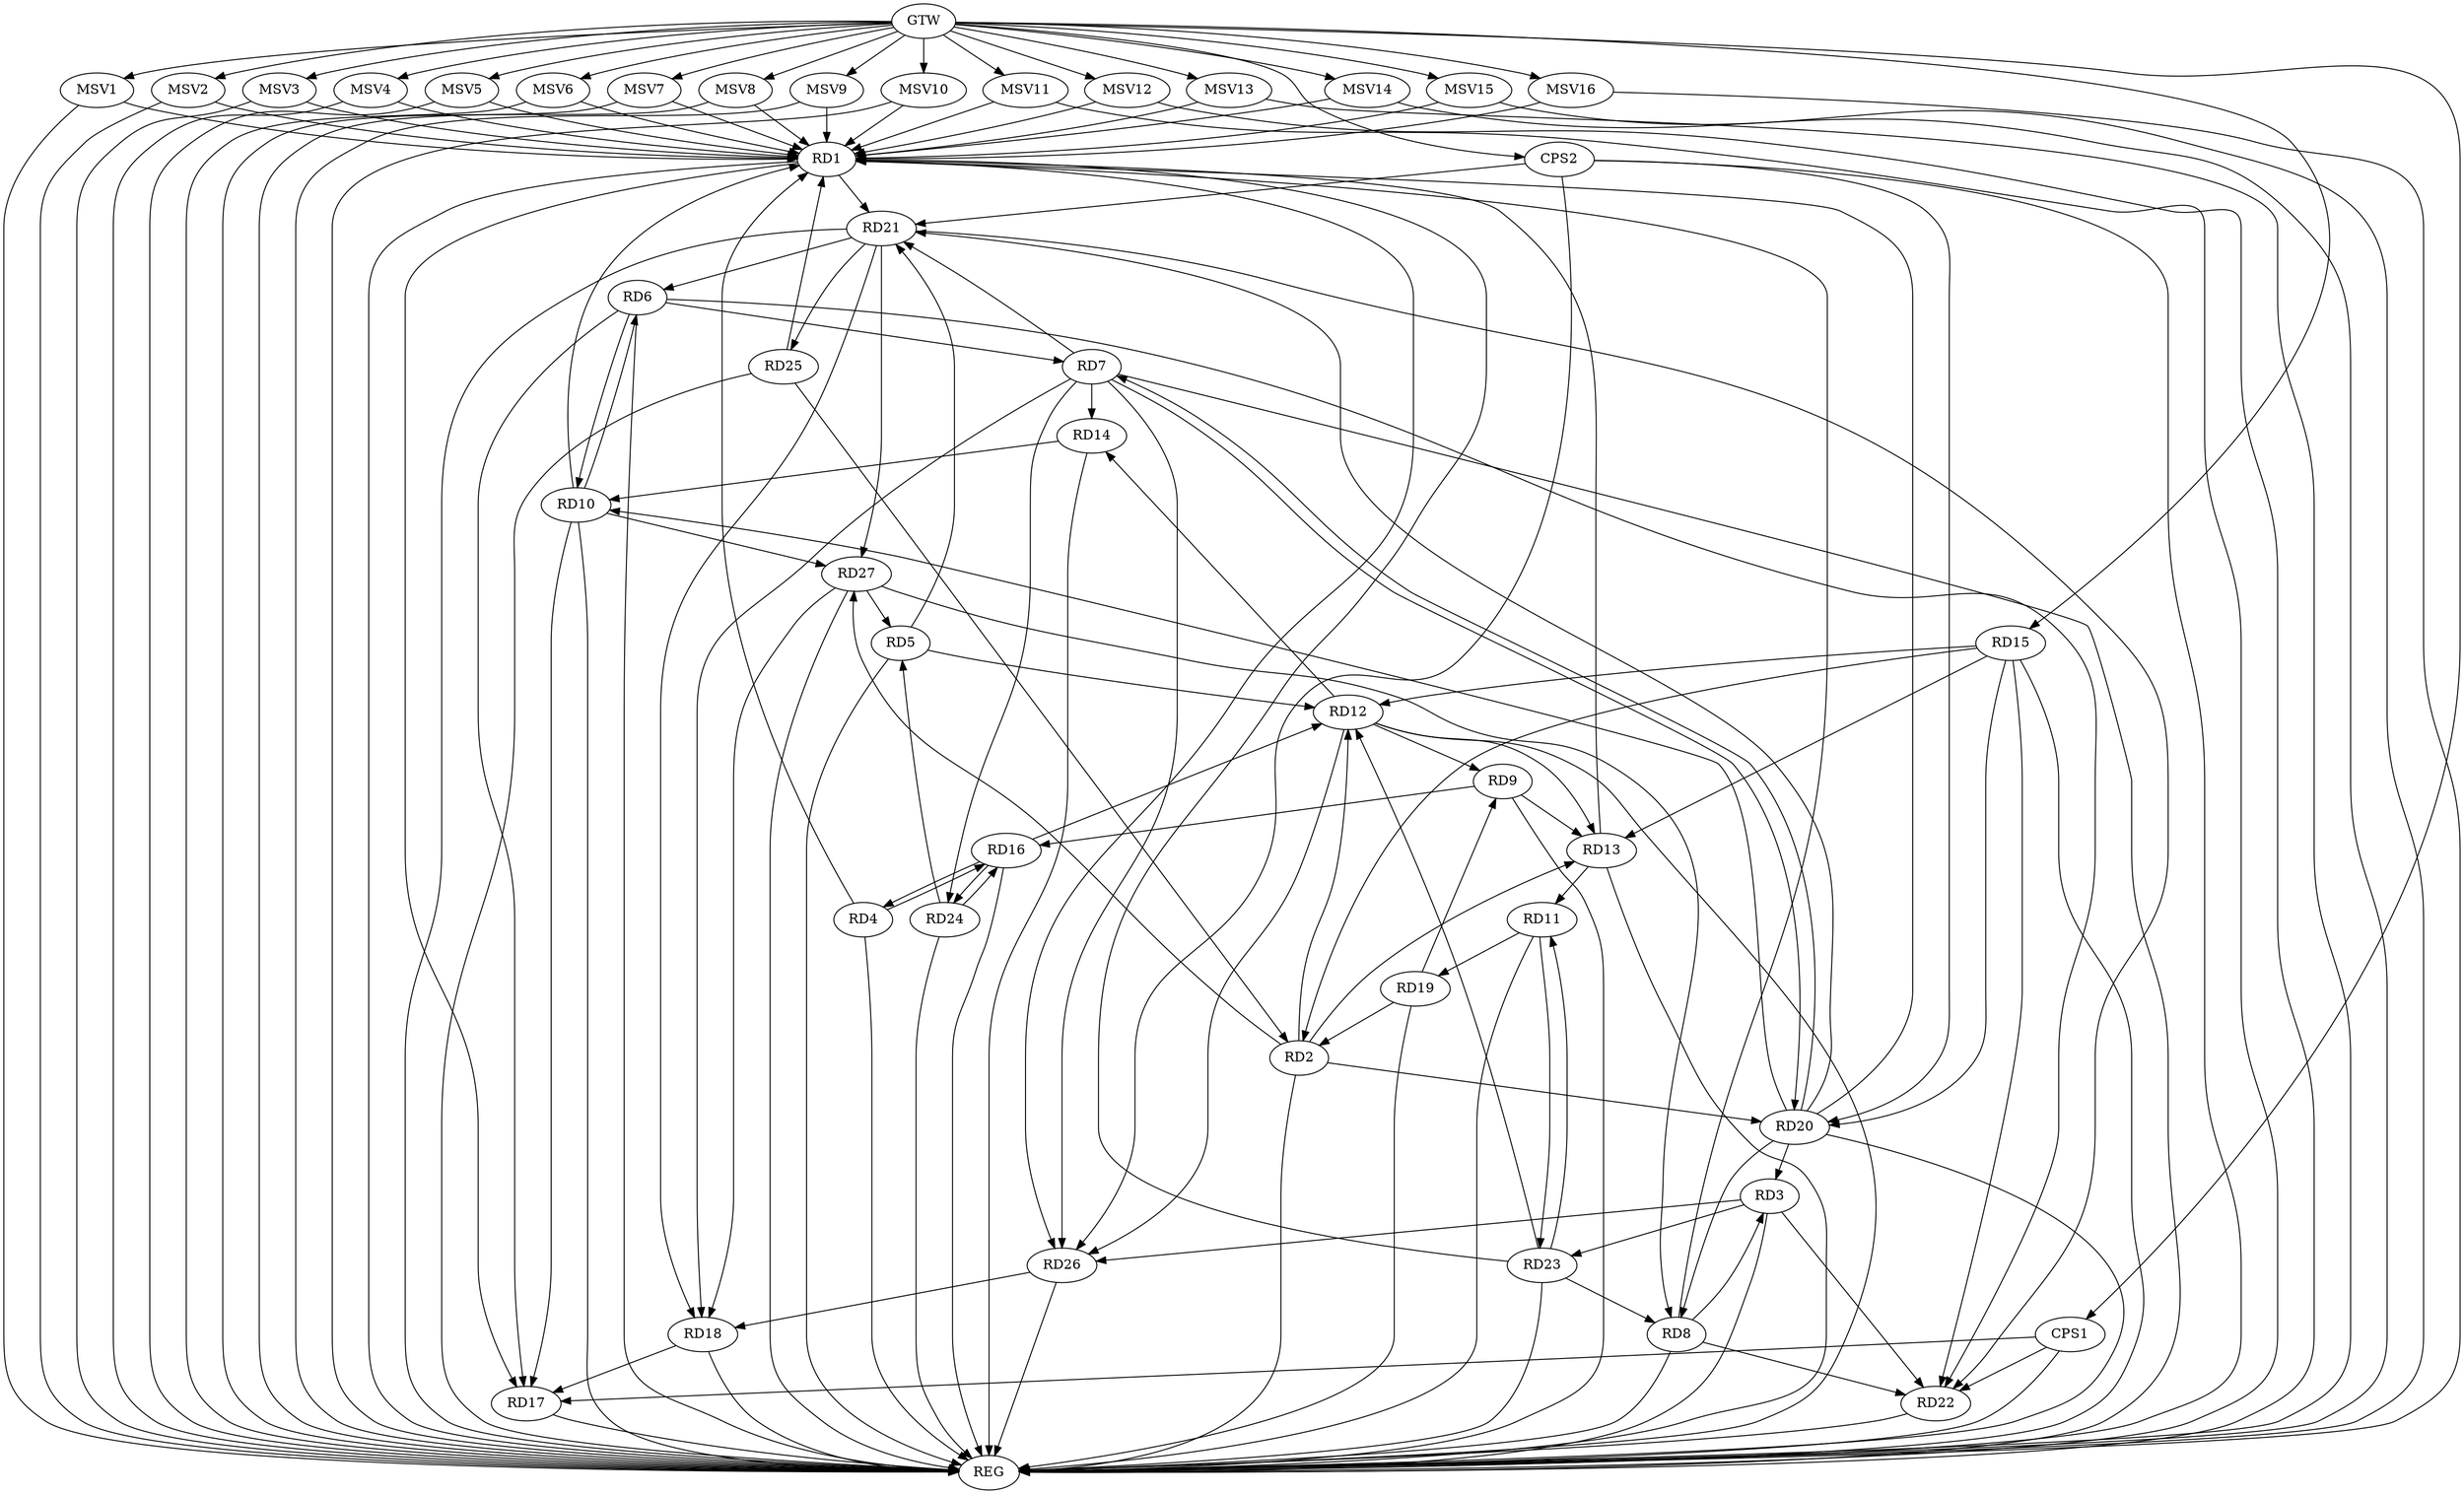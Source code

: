 strict digraph G {
  RD1 [ label="RD1" ];
  RD2 [ label="RD2" ];
  RD3 [ label="RD3" ];
  RD4 [ label="RD4" ];
  RD5 [ label="RD5" ];
  RD6 [ label="RD6" ];
  RD7 [ label="RD7" ];
  RD8 [ label="RD8" ];
  RD9 [ label="RD9" ];
  RD10 [ label="RD10" ];
  RD11 [ label="RD11" ];
  RD12 [ label="RD12" ];
  RD13 [ label="RD13" ];
  RD14 [ label="RD14" ];
  RD15 [ label="RD15" ];
  RD16 [ label="RD16" ];
  RD17 [ label="RD17" ];
  RD18 [ label="RD18" ];
  RD19 [ label="RD19" ];
  RD20 [ label="RD20" ];
  RD21 [ label="RD21" ];
  RD22 [ label="RD22" ];
  RD23 [ label="RD23" ];
  RD24 [ label="RD24" ];
  RD25 [ label="RD25" ];
  RD26 [ label="RD26" ];
  RD27 [ label="RD27" ];
  CPS1 [ label="CPS1" ];
  CPS2 [ label="CPS2" ];
  GTW [ label="GTW" ];
  REG [ label="REG" ];
  MSV1 [ label="MSV1" ];
  MSV2 [ label="MSV2" ];
  MSV3 [ label="MSV3" ];
  MSV4 [ label="MSV4" ];
  MSV5 [ label="MSV5" ];
  MSV6 [ label="MSV6" ];
  MSV7 [ label="MSV7" ];
  MSV8 [ label="MSV8" ];
  MSV9 [ label="MSV9" ];
  MSV10 [ label="MSV10" ];
  MSV11 [ label="MSV11" ];
  MSV12 [ label="MSV12" ];
  MSV13 [ label="MSV13" ];
  MSV14 [ label="MSV14" ];
  MSV15 [ label="MSV15" ];
  MSV16 [ label="MSV16" ];
  RD4 -> RD1;
  RD8 -> RD1;
  RD10 -> RD1;
  RD13 -> RD1;
  RD1 -> RD17;
  RD20 -> RD1;
  RD1 -> RD21;
  RD23 -> RD1;
  RD25 -> RD1;
  RD1 -> RD26;
  RD2 -> RD12;
  RD2 -> RD13;
  RD15 -> RD2;
  RD19 -> RD2;
  RD2 -> RD20;
  RD25 -> RD2;
  RD2 -> RD27;
  RD8 -> RD3;
  RD20 -> RD3;
  RD3 -> RD22;
  RD3 -> RD23;
  RD3 -> RD26;
  RD4 -> RD16;
  RD16 -> RD4;
  RD5 -> RD12;
  RD5 -> RD21;
  RD24 -> RD5;
  RD27 -> RD5;
  RD6 -> RD7;
  RD6 -> RD10;
  RD10 -> RD6;
  RD6 -> RD17;
  RD21 -> RD6;
  RD6 -> RD22;
  RD7 -> RD14;
  RD7 -> RD18;
  RD7 -> RD20;
  RD20 -> RD7;
  RD7 -> RD21;
  RD7 -> RD24;
  RD7 -> RD26;
  RD20 -> RD8;
  RD8 -> RD22;
  RD23 -> RD8;
  RD27 -> RD8;
  RD12 -> RD9;
  RD9 -> RD13;
  RD9 -> RD16;
  RD19 -> RD9;
  RD14 -> RD10;
  RD10 -> RD17;
  RD20 -> RD10;
  RD10 -> RD27;
  RD13 -> RD11;
  RD11 -> RD19;
  RD11 -> RD23;
  RD23 -> RD11;
  RD12 -> RD13;
  RD12 -> RD14;
  RD15 -> RD12;
  RD16 -> RD12;
  RD23 -> RD12;
  RD12 -> RD26;
  RD15 -> RD13;
  RD15 -> RD20;
  RD15 -> RD22;
  RD16 -> RD24;
  RD24 -> RD16;
  RD18 -> RD17;
  RD21 -> RD18;
  RD26 -> RD18;
  RD27 -> RD18;
  RD20 -> RD21;
  RD21 -> RD22;
  RD21 -> RD25;
  RD21 -> RD27;
  CPS1 -> RD17;
  CPS1 -> RD22;
  CPS2 -> RD21;
  CPS2 -> RD20;
  CPS2 -> RD26;
  GTW -> RD15;
  GTW -> CPS1;
  GTW -> CPS2;
  RD1 -> REG;
  RD2 -> REG;
  RD3 -> REG;
  RD4 -> REG;
  RD5 -> REG;
  RD6 -> REG;
  RD7 -> REG;
  RD8 -> REG;
  RD9 -> REG;
  RD10 -> REG;
  RD11 -> REG;
  RD12 -> REG;
  RD13 -> REG;
  RD14 -> REG;
  RD15 -> REG;
  RD16 -> REG;
  RD17 -> REG;
  RD18 -> REG;
  RD19 -> REG;
  RD20 -> REG;
  RD21 -> REG;
  RD22 -> REG;
  RD23 -> REG;
  RD24 -> REG;
  RD25 -> REG;
  RD26 -> REG;
  RD27 -> REG;
  CPS1 -> REG;
  CPS2 -> REG;
  MSV1 -> RD1;
  GTW -> MSV1;
  MSV1 -> REG;
  MSV2 -> RD1;
  GTW -> MSV2;
  MSV2 -> REG;
  MSV3 -> RD1;
  MSV4 -> RD1;
  GTW -> MSV3;
  MSV3 -> REG;
  GTW -> MSV4;
  MSV4 -> REG;
  MSV5 -> RD1;
  GTW -> MSV5;
  MSV5 -> REG;
  MSV6 -> RD1;
  MSV7 -> RD1;
  GTW -> MSV6;
  MSV6 -> REG;
  GTW -> MSV7;
  MSV7 -> REG;
  MSV8 -> RD1;
  GTW -> MSV8;
  MSV8 -> REG;
  MSV9 -> RD1;
  GTW -> MSV9;
  MSV9 -> REG;
  MSV10 -> RD1;
  GTW -> MSV10;
  MSV10 -> REG;
  MSV11 -> RD1;
  MSV12 -> RD1;
  GTW -> MSV11;
  MSV11 -> REG;
  GTW -> MSV12;
  MSV12 -> REG;
  MSV13 -> RD1;
  MSV14 -> RD1;
  GTW -> MSV13;
  MSV13 -> REG;
  GTW -> MSV14;
  MSV14 -> REG;
  MSV15 -> RD1;
  MSV16 -> RD1;
  GTW -> MSV15;
  MSV15 -> REG;
  GTW -> MSV16;
  MSV16 -> REG;
}
